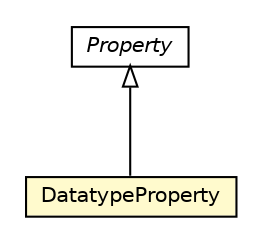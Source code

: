 #!/usr/local/bin/dot
#
# Class diagram 
# Generated by UMLGraph version R5_6-24-gf6e263 (http://www.umlgraph.org/)
#

digraph G {
	edge [fontname="Helvetica",fontsize=10,labelfontname="Helvetica",labelfontsize=10];
	node [fontname="Helvetica",fontsize=10,shape=plaintext];
	nodesep=0.25;
	ranksep=0.5;
	// org.universAAL.middleware.owl.DatatypeProperty
	c156739 [label=<<table title="org.universAAL.middleware.owl.DatatypeProperty" border="0" cellborder="1" cellspacing="0" cellpadding="2" port="p" bgcolor="lemonChiffon" href="./DatatypeProperty.html">
		<tr><td><table border="0" cellspacing="0" cellpadding="1">
<tr><td align="center" balign="center"> DatatypeProperty </td></tr>
		</table></td></tr>
		</table>>, URL="./DatatypeProperty.html", fontname="Helvetica", fontcolor="black", fontsize=10.0];
	// org.universAAL.middleware.rdf.Property
	c156798 [label=<<table title="org.universAAL.middleware.rdf.Property" border="0" cellborder="1" cellspacing="0" cellpadding="2" port="p" href="../rdf/Property.html">
		<tr><td><table border="0" cellspacing="0" cellpadding="1">
<tr><td align="center" balign="center"><font face="Helvetica-Oblique"> Property </font></td></tr>
		</table></td></tr>
		</table>>, URL="../rdf/Property.html", fontname="Helvetica", fontcolor="black", fontsize=10.0];
	//org.universAAL.middleware.owl.DatatypeProperty extends org.universAAL.middleware.rdf.Property
	c156798:p -> c156739:p [dir=back,arrowtail=empty];
}


